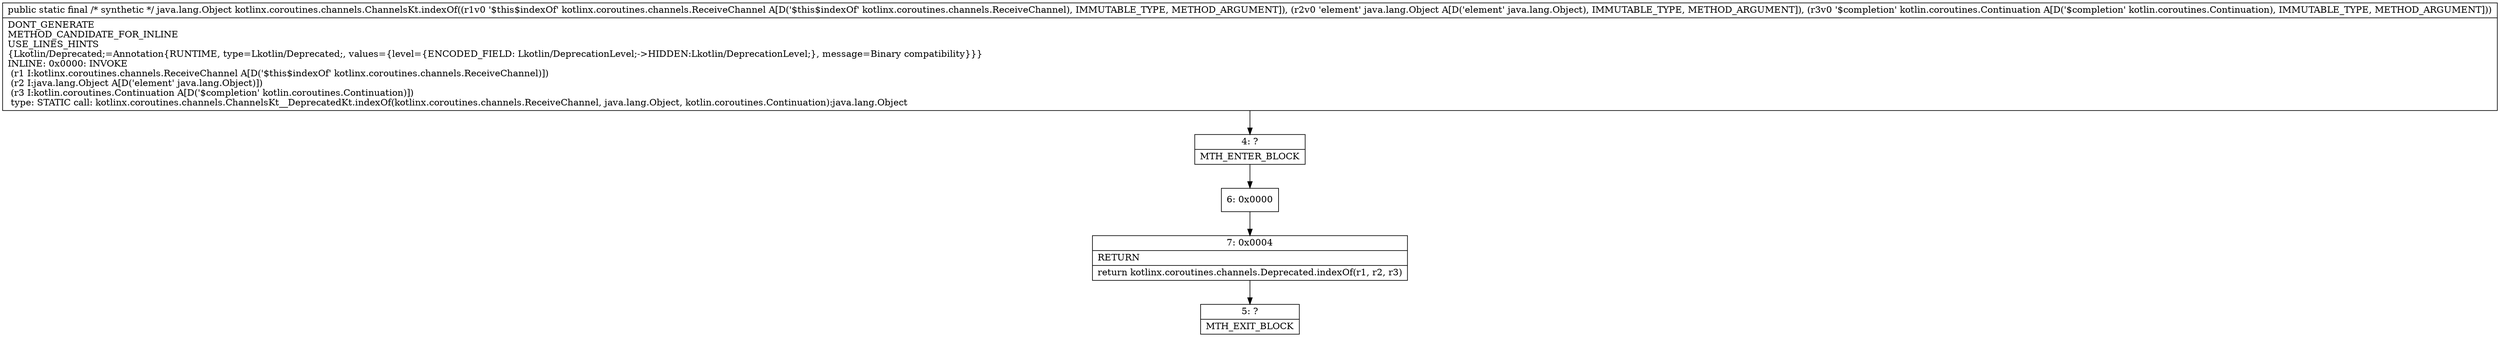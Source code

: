 digraph "CFG forkotlinx.coroutines.channels.ChannelsKt.indexOf(Lkotlinx\/coroutines\/channels\/ReceiveChannel;Ljava\/lang\/Object;Lkotlin\/coroutines\/Continuation;)Ljava\/lang\/Object;" {
Node_4 [shape=record,label="{4\:\ ?|MTH_ENTER_BLOCK\l}"];
Node_6 [shape=record,label="{6\:\ 0x0000}"];
Node_7 [shape=record,label="{7\:\ 0x0004|RETURN\l|return kotlinx.coroutines.channels.Deprecated.indexOf(r1, r2, r3)\l}"];
Node_5 [shape=record,label="{5\:\ ?|MTH_EXIT_BLOCK\l}"];
MethodNode[shape=record,label="{public static final \/* synthetic *\/ java.lang.Object kotlinx.coroutines.channels.ChannelsKt.indexOf((r1v0 '$this$indexOf' kotlinx.coroutines.channels.ReceiveChannel A[D('$this$indexOf' kotlinx.coroutines.channels.ReceiveChannel), IMMUTABLE_TYPE, METHOD_ARGUMENT]), (r2v0 'element' java.lang.Object A[D('element' java.lang.Object), IMMUTABLE_TYPE, METHOD_ARGUMENT]), (r3v0 '$completion' kotlin.coroutines.Continuation A[D('$completion' kotlin.coroutines.Continuation), IMMUTABLE_TYPE, METHOD_ARGUMENT]))  | DONT_GENERATE\lMETHOD_CANDIDATE_FOR_INLINE\lUSE_LINES_HINTS\l\{Lkotlin\/Deprecated;=Annotation\{RUNTIME, type=Lkotlin\/Deprecated;, values=\{level=\{ENCODED_FIELD: Lkotlin\/DeprecationLevel;\-\>HIDDEN:Lkotlin\/DeprecationLevel;\}, message=Binary compatibility\}\}\}\lINLINE: 0x0000: INVOKE  \l  (r1 I:kotlinx.coroutines.channels.ReceiveChannel A[D('$this$indexOf' kotlinx.coroutines.channels.ReceiveChannel)])\l  (r2 I:java.lang.Object A[D('element' java.lang.Object)])\l  (r3 I:kotlin.coroutines.Continuation A[D('$completion' kotlin.coroutines.Continuation)])\l type: STATIC call: kotlinx.coroutines.channels.ChannelsKt__DeprecatedKt.indexOf(kotlinx.coroutines.channels.ReceiveChannel, java.lang.Object, kotlin.coroutines.Continuation):java.lang.Object\l}"];
MethodNode -> Node_4;Node_4 -> Node_6;
Node_6 -> Node_7;
Node_7 -> Node_5;
}

